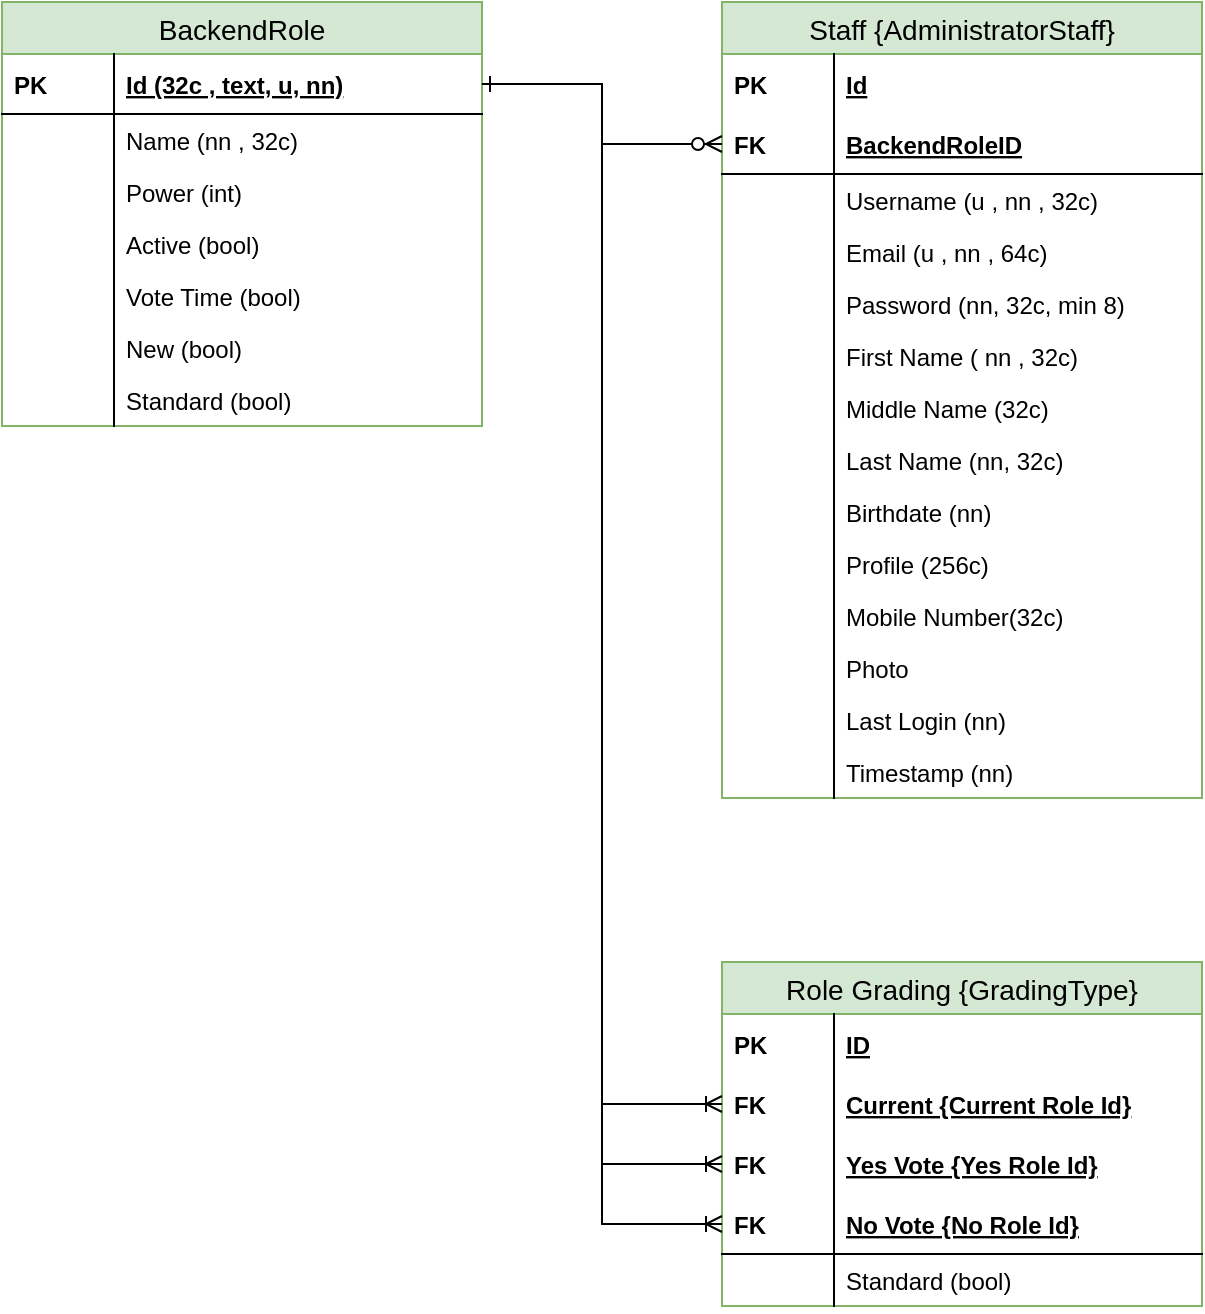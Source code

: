 <mxfile version="13.9.9" type="device"><diagram id="rkv69r_t6e4flx37H02J" name="Page-1"><mxGraphModel dx="2692" dy="607" grid="1" gridSize="10" guides="1" tooltips="1" connect="1" arrows="1" fold="1" page="1" pageScale="1" pageWidth="827" pageHeight="1169" math="0" shadow="0"><root><mxCell id="0"/><mxCell id="1" parent="0"/><mxCell id="wZ4C_13E0wKe-lg_tAVg-1" value="BackendRole" style="swimlane;fontStyle=0;childLayout=stackLayout;horizontal=1;startSize=26;horizontalStack=0;resizeParent=1;resizeParentMax=0;resizeLast=0;collapsible=1;marginBottom=0;swimlaneFillColor=#ffffff;align=center;fontSize=14;fillColor=#d5e8d4;strokeColor=#82b366;" parent="1" vertex="1"><mxGeometry x="-1600" y="40" width="240" height="212" as="geometry"/></mxCell><mxCell id="wZ4C_13E0wKe-lg_tAVg-2" value="Id (32c , text, u, nn)" style="shape=partialRectangle;top=0;left=0;right=0;bottom=1;align=left;verticalAlign=middle;fillColor=none;spacingLeft=60;spacingRight=4;overflow=hidden;rotatable=0;points=[[0,0.5],[1,0.5]];portConstraint=eastwest;dropTarget=0;fontStyle=5;fontSize=12;" parent="wZ4C_13E0wKe-lg_tAVg-1" vertex="1"><mxGeometry y="26" width="240" height="30" as="geometry"/></mxCell><mxCell id="wZ4C_13E0wKe-lg_tAVg-3" value="PK" style="shape=partialRectangle;fontStyle=1;top=0;left=0;bottom=0;fillColor=none;align=left;verticalAlign=middle;spacingLeft=4;spacingRight=4;overflow=hidden;rotatable=0;points=[];portConstraint=eastwest;part=1;fontSize=12;" parent="wZ4C_13E0wKe-lg_tAVg-2" vertex="1" connectable="0"><mxGeometry width="56" height="30" as="geometry"/></mxCell><mxCell id="wZ4C_13E0wKe-lg_tAVg-4" value="Name (nn , 32c)" style="shape=partialRectangle;top=0;left=0;right=0;bottom=0;align=left;verticalAlign=top;fillColor=none;spacingLeft=60;spacingRight=4;overflow=hidden;rotatable=0;points=[[0,0.5],[1,0.5]];portConstraint=eastwest;dropTarget=0;fontSize=12;" parent="wZ4C_13E0wKe-lg_tAVg-1" vertex="1"><mxGeometry y="56" width="240" height="26" as="geometry"/></mxCell><mxCell id="wZ4C_13E0wKe-lg_tAVg-5" value="" style="shape=partialRectangle;top=0;left=0;bottom=0;fillColor=none;align=left;verticalAlign=top;spacingLeft=4;spacingRight=4;overflow=hidden;rotatable=0;points=[];portConstraint=eastwest;part=1;fontSize=12;" parent="wZ4C_13E0wKe-lg_tAVg-4" vertex="1" connectable="0"><mxGeometry width="56" height="26" as="geometry"/></mxCell><mxCell id="wZ4C_13E0wKe-lg_tAVg-6" value="Power (int)" style="shape=partialRectangle;top=0;left=0;right=0;bottom=0;align=left;verticalAlign=top;fillColor=none;spacingLeft=60;spacingRight=4;overflow=hidden;rotatable=0;points=[[0,0.5],[1,0.5]];portConstraint=eastwest;dropTarget=0;fontSize=12;" parent="wZ4C_13E0wKe-lg_tAVg-1" vertex="1"><mxGeometry y="82" width="240" height="26" as="geometry"/></mxCell><mxCell id="wZ4C_13E0wKe-lg_tAVg-7" value="" style="shape=partialRectangle;top=0;left=0;bottom=0;fillColor=none;align=left;verticalAlign=top;spacingLeft=4;spacingRight=4;overflow=hidden;rotatable=0;points=[];portConstraint=eastwest;part=1;fontSize=12;" parent="wZ4C_13E0wKe-lg_tAVg-6" vertex="1" connectable="0"><mxGeometry width="56" height="26" as="geometry"/></mxCell><mxCell id="wZ4C_13E0wKe-lg_tAVg-8" value="Active (bool)" style="shape=partialRectangle;top=0;left=0;right=0;bottom=0;align=left;verticalAlign=top;fillColor=none;spacingLeft=60;spacingRight=4;overflow=hidden;rotatable=0;points=[[0,0.5],[1,0.5]];portConstraint=eastwest;dropTarget=0;fontSize=12;" parent="wZ4C_13E0wKe-lg_tAVg-1" vertex="1"><mxGeometry y="108" width="240" height="26" as="geometry"/></mxCell><mxCell id="wZ4C_13E0wKe-lg_tAVg-9" value="" style="shape=partialRectangle;top=0;left=0;bottom=0;fillColor=none;align=left;verticalAlign=top;spacingLeft=4;spacingRight=4;overflow=hidden;rotatable=0;points=[];portConstraint=eastwest;part=1;fontSize=12;" parent="wZ4C_13E0wKe-lg_tAVg-8" vertex="1" connectable="0"><mxGeometry width="56" height="26" as="geometry"/></mxCell><mxCell id="t--wkPFh0QXz2PjKRoIQ-45" value="Vote Time (bool)" style="shape=partialRectangle;top=0;left=0;right=0;bottom=0;align=left;verticalAlign=top;fillColor=none;spacingLeft=60;spacingRight=4;overflow=hidden;rotatable=0;points=[[0,0.5],[1,0.5]];portConstraint=eastwest;dropTarget=0;fontSize=12;" vertex="1" parent="wZ4C_13E0wKe-lg_tAVg-1"><mxGeometry y="134" width="240" height="26" as="geometry"/></mxCell><mxCell id="t--wkPFh0QXz2PjKRoIQ-46" value="" style="shape=partialRectangle;top=0;left=0;bottom=0;fillColor=none;align=left;verticalAlign=top;spacingLeft=4;spacingRight=4;overflow=hidden;rotatable=0;points=[];portConstraint=eastwest;part=1;fontSize=12;" vertex="1" connectable="0" parent="t--wkPFh0QXz2PjKRoIQ-45"><mxGeometry width="56" height="26" as="geometry"/></mxCell><mxCell id="t--wkPFh0QXz2PjKRoIQ-47" value="New (bool)" style="shape=partialRectangle;top=0;left=0;right=0;bottom=0;align=left;verticalAlign=top;fillColor=none;spacingLeft=60;spacingRight=4;overflow=hidden;rotatable=0;points=[[0,0.5],[1,0.5]];portConstraint=eastwest;dropTarget=0;fontSize=12;" vertex="1" parent="wZ4C_13E0wKe-lg_tAVg-1"><mxGeometry y="160" width="240" height="26" as="geometry"/></mxCell><mxCell id="t--wkPFh0QXz2PjKRoIQ-48" value="" style="shape=partialRectangle;top=0;left=0;bottom=0;fillColor=none;align=left;verticalAlign=top;spacingLeft=4;spacingRight=4;overflow=hidden;rotatable=0;points=[];portConstraint=eastwest;part=1;fontSize=12;" vertex="1" connectable="0" parent="t--wkPFh0QXz2PjKRoIQ-47"><mxGeometry width="56" height="26" as="geometry"/></mxCell><mxCell id="wZ4C_13E0wKe-lg_tAVg-12" value="Standard (bool)" style="shape=partialRectangle;top=0;left=0;right=0;bottom=0;align=left;verticalAlign=top;fillColor=none;spacingLeft=60;spacingRight=4;overflow=hidden;rotatable=0;points=[[0,0.5],[1,0.5]];portConstraint=eastwest;dropTarget=0;fontSize=12;" parent="wZ4C_13E0wKe-lg_tAVg-1" vertex="1"><mxGeometry y="186" width="240" height="26" as="geometry"/></mxCell><mxCell id="wZ4C_13E0wKe-lg_tAVg-13" value="" style="shape=partialRectangle;top=0;left=0;bottom=0;fillColor=none;align=left;verticalAlign=top;spacingLeft=4;spacingRight=4;overflow=hidden;rotatable=0;points=[];portConstraint=eastwest;part=1;fontSize=12;" parent="wZ4C_13E0wKe-lg_tAVg-12" vertex="1" connectable="0"><mxGeometry width="56" height="26" as="geometry"/></mxCell><mxCell id="t--wkPFh0QXz2PjKRoIQ-1" value="Staff {AdministratorStaff}" style="swimlane;fontStyle=0;childLayout=stackLayout;horizontal=1;startSize=26;fillColor=#d5e8d4;horizontalStack=0;resizeParent=1;resizeParentMax=0;resizeLast=0;collapsible=1;marginBottom=0;swimlaneFillColor=#ffffff;align=center;fontSize=14;strokeColor=#82b366;" vertex="1" parent="1"><mxGeometry x="-1240" y="40" width="240" height="398" as="geometry"/></mxCell><mxCell id="t--wkPFh0QXz2PjKRoIQ-2" value="Id" style="shape=partialRectangle;top=0;left=0;right=0;bottom=0;align=left;verticalAlign=middle;fillColor=none;spacingLeft=60;spacingRight=4;overflow=hidden;rotatable=0;points=[[0,0.5],[1,0.5]];portConstraint=eastwest;dropTarget=0;fontStyle=5;fontSize=12;" vertex="1" parent="t--wkPFh0QXz2PjKRoIQ-1"><mxGeometry y="26" width="240" height="30" as="geometry"/></mxCell><mxCell id="t--wkPFh0QXz2PjKRoIQ-3" value="PK" style="shape=partialRectangle;fontStyle=1;top=0;left=0;bottom=0;fillColor=none;align=left;verticalAlign=middle;spacingLeft=4;spacingRight=4;overflow=hidden;rotatable=0;points=[];portConstraint=eastwest;part=1;fontSize=12;" vertex="1" connectable="0" parent="t--wkPFh0QXz2PjKRoIQ-2"><mxGeometry width="56" height="30" as="geometry"/></mxCell><mxCell id="t--wkPFh0QXz2PjKRoIQ-4" value="BackendRoleID" style="shape=partialRectangle;top=0;left=0;right=0;bottom=1;align=left;verticalAlign=middle;fillColor=none;spacingLeft=60;spacingRight=4;overflow=hidden;rotatable=0;points=[[0,0.5],[1,0.5]];portConstraint=eastwest;dropTarget=0;fontStyle=5;fontSize=12;" vertex="1" parent="t--wkPFh0QXz2PjKRoIQ-1"><mxGeometry y="56" width="240" height="30" as="geometry"/></mxCell><mxCell id="t--wkPFh0QXz2PjKRoIQ-5" value="FK" style="shape=partialRectangle;fontStyle=1;top=0;left=0;bottom=0;fillColor=none;align=left;verticalAlign=middle;spacingLeft=4;spacingRight=4;overflow=hidden;rotatable=0;points=[];portConstraint=eastwest;part=1;fontSize=12;" vertex="1" connectable="0" parent="t--wkPFh0QXz2PjKRoIQ-4"><mxGeometry width="56" height="30" as="geometry"/></mxCell><mxCell id="t--wkPFh0QXz2PjKRoIQ-6" value="Username (u , nn , 32c)" style="shape=partialRectangle;top=0;left=0;right=0;bottom=0;align=left;verticalAlign=top;fillColor=none;spacingLeft=60;spacingRight=4;overflow=hidden;rotatable=0;points=[[0,0.5],[1,0.5]];portConstraint=eastwest;dropTarget=0;fontSize=12;" vertex="1" parent="t--wkPFh0QXz2PjKRoIQ-1"><mxGeometry y="86" width="240" height="26" as="geometry"/></mxCell><mxCell id="t--wkPFh0QXz2PjKRoIQ-7" value="" style="shape=partialRectangle;top=0;left=0;bottom=0;fillColor=none;align=left;verticalAlign=top;spacingLeft=4;spacingRight=4;overflow=hidden;rotatable=0;points=[];portConstraint=eastwest;part=1;fontSize=12;" vertex="1" connectable="0" parent="t--wkPFh0QXz2PjKRoIQ-6"><mxGeometry width="56" height="26" as="geometry"/></mxCell><mxCell id="t--wkPFh0QXz2PjKRoIQ-8" value="Email (u , nn , 64c)" style="shape=partialRectangle;top=0;left=0;right=0;bottom=0;align=left;verticalAlign=top;fillColor=none;spacingLeft=60;spacingRight=4;overflow=hidden;rotatable=0;points=[[0,0.5],[1,0.5]];portConstraint=eastwest;dropTarget=0;fontSize=12;" vertex="1" parent="t--wkPFh0QXz2PjKRoIQ-1"><mxGeometry y="112" width="240" height="26" as="geometry"/></mxCell><mxCell id="t--wkPFh0QXz2PjKRoIQ-9" value="" style="shape=partialRectangle;top=0;left=0;bottom=0;fillColor=none;align=left;verticalAlign=top;spacingLeft=4;spacingRight=4;overflow=hidden;rotatable=0;points=[];portConstraint=eastwest;part=1;fontSize=12;" vertex="1" connectable="0" parent="t--wkPFh0QXz2PjKRoIQ-8"><mxGeometry width="56" height="26" as="geometry"/></mxCell><mxCell id="t--wkPFh0QXz2PjKRoIQ-10" value="Password (nn, 32c, min 8)" style="shape=partialRectangle;top=0;left=0;right=0;bottom=0;align=left;verticalAlign=top;fillColor=none;spacingLeft=60;spacingRight=4;overflow=hidden;rotatable=0;points=[[0,0.5],[1,0.5]];portConstraint=eastwest;dropTarget=0;fontSize=12;" vertex="1" parent="t--wkPFh0QXz2PjKRoIQ-1"><mxGeometry y="138" width="240" height="26" as="geometry"/></mxCell><mxCell id="t--wkPFh0QXz2PjKRoIQ-11" value="" style="shape=partialRectangle;top=0;left=0;bottom=0;fillColor=none;align=left;verticalAlign=top;spacingLeft=4;spacingRight=4;overflow=hidden;rotatable=0;points=[];portConstraint=eastwest;part=1;fontSize=12;" vertex="1" connectable="0" parent="t--wkPFh0QXz2PjKRoIQ-10"><mxGeometry width="56" height="26" as="geometry"/></mxCell><mxCell id="t--wkPFh0QXz2PjKRoIQ-12" value="First Name ( nn , 32c)" style="shape=partialRectangle;top=0;left=0;right=0;bottom=0;align=left;verticalAlign=top;fillColor=none;spacingLeft=60;spacingRight=4;overflow=hidden;rotatable=0;points=[[0,0.5],[1,0.5]];portConstraint=eastwest;dropTarget=0;fontSize=12;" vertex="1" parent="t--wkPFh0QXz2PjKRoIQ-1"><mxGeometry y="164" width="240" height="26" as="geometry"/></mxCell><mxCell id="t--wkPFh0QXz2PjKRoIQ-13" value="" style="shape=partialRectangle;top=0;left=0;bottom=0;fillColor=none;align=left;verticalAlign=top;spacingLeft=4;spacingRight=4;overflow=hidden;rotatable=0;points=[];portConstraint=eastwest;part=1;fontSize=12;" vertex="1" connectable="0" parent="t--wkPFh0QXz2PjKRoIQ-12"><mxGeometry width="56" height="26" as="geometry"/></mxCell><mxCell id="t--wkPFh0QXz2PjKRoIQ-14" value="Middle Name (32c)" style="shape=partialRectangle;top=0;left=0;right=0;bottom=0;align=left;verticalAlign=top;fillColor=none;spacingLeft=60;spacingRight=4;overflow=hidden;rotatable=0;points=[[0,0.5],[1,0.5]];portConstraint=eastwest;dropTarget=0;fontSize=12;" vertex="1" parent="t--wkPFh0QXz2PjKRoIQ-1"><mxGeometry y="190" width="240" height="26" as="geometry"/></mxCell><mxCell id="t--wkPFh0QXz2PjKRoIQ-15" value="" style="shape=partialRectangle;top=0;left=0;bottom=0;fillColor=none;align=left;verticalAlign=top;spacingLeft=4;spacingRight=4;overflow=hidden;rotatable=0;points=[];portConstraint=eastwest;part=1;fontSize=12;" vertex="1" connectable="0" parent="t--wkPFh0QXz2PjKRoIQ-14"><mxGeometry width="56" height="26" as="geometry"/></mxCell><mxCell id="t--wkPFh0QXz2PjKRoIQ-16" value="Last Name (nn, 32c)" style="shape=partialRectangle;top=0;left=0;right=0;bottom=0;align=left;verticalAlign=top;fillColor=none;spacingLeft=60;spacingRight=4;overflow=hidden;rotatable=0;points=[[0,0.5],[1,0.5]];portConstraint=eastwest;dropTarget=0;fontSize=12;" vertex="1" parent="t--wkPFh0QXz2PjKRoIQ-1"><mxGeometry y="216" width="240" height="26" as="geometry"/></mxCell><mxCell id="t--wkPFh0QXz2PjKRoIQ-17" value="" style="shape=partialRectangle;top=0;left=0;bottom=0;fillColor=none;align=left;verticalAlign=top;spacingLeft=4;spacingRight=4;overflow=hidden;rotatable=0;points=[];portConstraint=eastwest;part=1;fontSize=12;" vertex="1" connectable="0" parent="t--wkPFh0QXz2PjKRoIQ-16"><mxGeometry width="56" height="26" as="geometry"/></mxCell><mxCell id="t--wkPFh0QXz2PjKRoIQ-18" value="Birthdate (nn)" style="shape=partialRectangle;top=0;left=0;right=0;bottom=0;align=left;verticalAlign=top;fillColor=none;spacingLeft=60;spacingRight=4;overflow=hidden;rotatable=0;points=[[0,0.5],[1,0.5]];portConstraint=eastwest;dropTarget=0;fontSize=12;" vertex="1" parent="t--wkPFh0QXz2PjKRoIQ-1"><mxGeometry y="242" width="240" height="26" as="geometry"/></mxCell><mxCell id="t--wkPFh0QXz2PjKRoIQ-19" value="" style="shape=partialRectangle;top=0;left=0;bottom=0;fillColor=none;align=left;verticalAlign=top;spacingLeft=4;spacingRight=4;overflow=hidden;rotatable=0;points=[];portConstraint=eastwest;part=1;fontSize=12;" vertex="1" connectable="0" parent="t--wkPFh0QXz2PjKRoIQ-18"><mxGeometry width="56" height="26" as="geometry"/></mxCell><mxCell id="t--wkPFh0QXz2PjKRoIQ-20" value="Profile (256c)" style="shape=partialRectangle;top=0;left=0;right=0;bottom=0;align=left;verticalAlign=top;fillColor=none;spacingLeft=60;spacingRight=4;overflow=hidden;rotatable=0;points=[[0,0.5],[1,0.5]];portConstraint=eastwest;dropTarget=0;fontSize=12;" vertex="1" parent="t--wkPFh0QXz2PjKRoIQ-1"><mxGeometry y="268" width="240" height="26" as="geometry"/></mxCell><mxCell id="t--wkPFh0QXz2PjKRoIQ-21" value="" style="shape=partialRectangle;top=0;left=0;bottom=0;fillColor=none;align=left;verticalAlign=top;spacingLeft=4;spacingRight=4;overflow=hidden;rotatable=0;points=[];portConstraint=eastwest;part=1;fontSize=12;" vertex="1" connectable="0" parent="t--wkPFh0QXz2PjKRoIQ-20"><mxGeometry width="56" height="26" as="geometry"/></mxCell><mxCell id="t--wkPFh0QXz2PjKRoIQ-22" value="Mobile Number(32c)" style="shape=partialRectangle;top=0;left=0;right=0;bottom=0;align=left;verticalAlign=top;fillColor=none;spacingLeft=60;spacingRight=4;overflow=hidden;rotatable=0;points=[[0,0.5],[1,0.5]];portConstraint=eastwest;dropTarget=0;fontSize=12;" vertex="1" parent="t--wkPFh0QXz2PjKRoIQ-1"><mxGeometry y="294" width="240" height="26" as="geometry"/></mxCell><mxCell id="t--wkPFh0QXz2PjKRoIQ-23" value="" style="shape=partialRectangle;top=0;left=0;bottom=0;fillColor=none;align=left;verticalAlign=top;spacingLeft=4;spacingRight=4;overflow=hidden;rotatable=0;points=[];portConstraint=eastwest;part=1;fontSize=12;" vertex="1" connectable="0" parent="t--wkPFh0QXz2PjKRoIQ-22"><mxGeometry width="56" height="26" as="geometry"/></mxCell><mxCell id="t--wkPFh0QXz2PjKRoIQ-24" value="Photo" style="shape=partialRectangle;top=0;left=0;right=0;bottom=0;align=left;verticalAlign=top;fillColor=none;spacingLeft=60;spacingRight=4;overflow=hidden;rotatable=0;points=[[0,0.5],[1,0.5]];portConstraint=eastwest;dropTarget=0;fontSize=12;" vertex="1" parent="t--wkPFh0QXz2PjKRoIQ-1"><mxGeometry y="320" width="240" height="26" as="geometry"/></mxCell><mxCell id="t--wkPFh0QXz2PjKRoIQ-25" value="" style="shape=partialRectangle;top=0;left=0;bottom=0;fillColor=none;align=left;verticalAlign=top;spacingLeft=4;spacingRight=4;overflow=hidden;rotatable=0;points=[];portConstraint=eastwest;part=1;fontSize=12;" vertex="1" connectable="0" parent="t--wkPFh0QXz2PjKRoIQ-24"><mxGeometry width="56" height="26" as="geometry"/></mxCell><mxCell id="t--wkPFh0QXz2PjKRoIQ-26" value="Last Login (nn)" style="shape=partialRectangle;top=0;left=0;right=0;bottom=0;align=left;verticalAlign=top;fillColor=none;spacingLeft=60;spacingRight=4;overflow=hidden;rotatable=0;points=[[0,0.5],[1,0.5]];portConstraint=eastwest;dropTarget=0;fontSize=12;" vertex="1" parent="t--wkPFh0QXz2PjKRoIQ-1"><mxGeometry y="346" width="240" height="26" as="geometry"/></mxCell><mxCell id="t--wkPFh0QXz2PjKRoIQ-27" value="" style="shape=partialRectangle;top=0;left=0;bottom=0;fillColor=none;align=left;verticalAlign=top;spacingLeft=4;spacingRight=4;overflow=hidden;rotatable=0;points=[];portConstraint=eastwest;part=1;fontSize=12;" vertex="1" connectable="0" parent="t--wkPFh0QXz2PjKRoIQ-26"><mxGeometry width="56" height="26" as="geometry"/></mxCell><mxCell id="t--wkPFh0QXz2PjKRoIQ-28" value="Timestamp (nn)" style="shape=partialRectangle;top=0;left=0;right=0;bottom=0;align=left;verticalAlign=top;fillColor=none;spacingLeft=60;spacingRight=4;overflow=hidden;rotatable=0;points=[[0,0.5],[1,0.5]];portConstraint=eastwest;dropTarget=0;fontSize=12;" vertex="1" parent="t--wkPFh0QXz2PjKRoIQ-1"><mxGeometry y="372" width="240" height="26" as="geometry"/></mxCell><mxCell id="t--wkPFh0QXz2PjKRoIQ-29" value="" style="shape=partialRectangle;top=0;left=0;bottom=0;fillColor=none;align=left;verticalAlign=top;spacingLeft=4;spacingRight=4;overflow=hidden;rotatable=0;points=[];portConstraint=eastwest;part=1;fontSize=12;" vertex="1" connectable="0" parent="t--wkPFh0QXz2PjKRoIQ-28"><mxGeometry width="56" height="26" as="geometry"/></mxCell><mxCell id="t--wkPFh0QXz2PjKRoIQ-30" style="edgeStyle=orthogonalEdgeStyle;rounded=0;orthogonalLoop=1;jettySize=auto;html=1;startArrow=ERone;startFill=0;endArrow=ERzeroToMany;endFill=1;" edge="1" parent="1" source="wZ4C_13E0wKe-lg_tAVg-2" target="t--wkPFh0QXz2PjKRoIQ-4"><mxGeometry relative="1" as="geometry"/></mxCell><mxCell id="t--wkPFh0QXz2PjKRoIQ-31" value="Role Grading {GradingType}" style="swimlane;fontStyle=0;childLayout=stackLayout;horizontal=1;startSize=26;fillColor=#d5e8d4;horizontalStack=0;resizeParent=1;resizeParentMax=0;resizeLast=0;collapsible=1;marginBottom=0;swimlaneFillColor=#ffffff;align=center;fontSize=14;strokeColor=#82b366;" vertex="1" parent="1"><mxGeometry x="-1240" y="520" width="240" height="172" as="geometry"/></mxCell><mxCell id="t--wkPFh0QXz2PjKRoIQ-32" value="ID" style="shape=partialRectangle;top=0;left=0;right=0;bottom=0;align=left;verticalAlign=middle;fillColor=none;spacingLeft=60;spacingRight=4;overflow=hidden;rotatable=0;points=[[0,0.5],[1,0.5]];portConstraint=eastwest;dropTarget=0;fontStyle=5;fontSize=12;" vertex="1" parent="t--wkPFh0QXz2PjKRoIQ-31"><mxGeometry y="26" width="240" height="30" as="geometry"/></mxCell><mxCell id="t--wkPFh0QXz2PjKRoIQ-33" value="PK" style="shape=partialRectangle;fontStyle=1;top=0;left=0;bottom=0;fillColor=none;align=left;verticalAlign=middle;spacingLeft=4;spacingRight=4;overflow=hidden;rotatable=0;points=[];portConstraint=eastwest;part=1;fontSize=12;" vertex="1" connectable="0" parent="t--wkPFh0QXz2PjKRoIQ-32"><mxGeometry width="56" height="30" as="geometry"/></mxCell><mxCell id="t--wkPFh0QXz2PjKRoIQ-34" value="Current {Current Role Id}" style="shape=partialRectangle;top=0;left=0;right=0;bottom=0;align=left;verticalAlign=middle;fillColor=none;spacingLeft=60;spacingRight=4;overflow=hidden;rotatable=0;points=[[0,0.5],[1,0.5]];portConstraint=eastwest;dropTarget=0;fontStyle=5;fontSize=12;" vertex="1" parent="t--wkPFh0QXz2PjKRoIQ-31"><mxGeometry y="56" width="240" height="30" as="geometry"/></mxCell><mxCell id="t--wkPFh0QXz2PjKRoIQ-35" value="FK" style="shape=partialRectangle;fontStyle=1;top=0;left=0;bottom=0;fillColor=none;align=left;verticalAlign=middle;spacingLeft=4;spacingRight=4;overflow=hidden;rotatable=0;points=[];portConstraint=eastwest;part=1;fontSize=12;" vertex="1" connectable="0" parent="t--wkPFh0QXz2PjKRoIQ-34"><mxGeometry width="56" height="30" as="geometry"/></mxCell><mxCell id="t--wkPFh0QXz2PjKRoIQ-36" value="Yes Vote {Yes Role Id}" style="shape=partialRectangle;top=0;left=0;right=0;bottom=0;align=left;verticalAlign=middle;fillColor=none;spacingLeft=60;spacingRight=4;overflow=hidden;rotatable=0;points=[[0,0.5],[1,0.5]];portConstraint=eastwest;dropTarget=0;fontStyle=5;fontSize=12;" vertex="1" parent="t--wkPFh0QXz2PjKRoIQ-31"><mxGeometry y="86" width="240" height="30" as="geometry"/></mxCell><mxCell id="t--wkPFh0QXz2PjKRoIQ-37" value="FK" style="shape=partialRectangle;fontStyle=1;top=0;left=0;bottom=0;fillColor=none;align=left;verticalAlign=middle;spacingLeft=4;spacingRight=4;overflow=hidden;rotatable=0;points=[];portConstraint=eastwest;part=1;fontSize=12;" vertex="1" connectable="0" parent="t--wkPFh0QXz2PjKRoIQ-36"><mxGeometry width="56" height="30" as="geometry"/></mxCell><mxCell id="t--wkPFh0QXz2PjKRoIQ-38" value="No Vote {No Role Id}" style="shape=partialRectangle;top=0;left=0;right=0;bottom=1;align=left;verticalAlign=middle;fillColor=none;spacingLeft=60;spacingRight=4;overflow=hidden;rotatable=0;points=[[0,0.5],[1,0.5]];portConstraint=eastwest;dropTarget=0;fontStyle=5;fontSize=12;" vertex="1" parent="t--wkPFh0QXz2PjKRoIQ-31"><mxGeometry y="116" width="240" height="30" as="geometry"/></mxCell><mxCell id="t--wkPFh0QXz2PjKRoIQ-39" value="FK" style="shape=partialRectangle;fontStyle=1;top=0;left=0;bottom=0;fillColor=none;align=left;verticalAlign=middle;spacingLeft=4;spacingRight=4;overflow=hidden;rotatable=0;points=[];portConstraint=eastwest;part=1;fontSize=12;" vertex="1" connectable="0" parent="t--wkPFh0QXz2PjKRoIQ-38"><mxGeometry width="56" height="30" as="geometry"/></mxCell><mxCell id="t--wkPFh0QXz2PjKRoIQ-40" value="Standard (bool)" style="shape=partialRectangle;top=0;left=0;right=0;bottom=0;align=left;verticalAlign=top;fillColor=none;spacingLeft=60;spacingRight=4;overflow=hidden;rotatable=0;points=[[0,0.5],[1,0.5]];portConstraint=eastwest;dropTarget=0;fontSize=12;" vertex="1" parent="t--wkPFh0QXz2PjKRoIQ-31"><mxGeometry y="146" width="240" height="26" as="geometry"/></mxCell><mxCell id="t--wkPFh0QXz2PjKRoIQ-41" value="" style="shape=partialRectangle;top=0;left=0;bottom=0;fillColor=none;align=left;verticalAlign=top;spacingLeft=4;spacingRight=4;overflow=hidden;rotatable=0;points=[];portConstraint=eastwest;part=1;fontSize=12;" vertex="1" connectable="0" parent="t--wkPFh0QXz2PjKRoIQ-40"><mxGeometry width="56" height="26" as="geometry"/></mxCell><mxCell id="t--wkPFh0QXz2PjKRoIQ-42" style="edgeStyle=orthogonalEdgeStyle;rounded=0;orthogonalLoop=1;jettySize=auto;html=1;entryX=0;entryY=0.5;entryDx=0;entryDy=0;startArrow=ERone;startFill=0;endArrow=ERoneToMany;endFill=0;" edge="1" parent="1" source="wZ4C_13E0wKe-lg_tAVg-2" target="t--wkPFh0QXz2PjKRoIQ-34"><mxGeometry relative="1" as="geometry"/></mxCell><mxCell id="t--wkPFh0QXz2PjKRoIQ-43" style="edgeStyle=orthogonalEdgeStyle;rounded=0;orthogonalLoop=1;jettySize=auto;html=1;startArrow=ERone;startFill=0;endArrow=ERoneToMany;endFill=0;" edge="1" parent="1" source="wZ4C_13E0wKe-lg_tAVg-2" target="t--wkPFh0QXz2PjKRoIQ-36"><mxGeometry relative="1" as="geometry"/></mxCell><mxCell id="t--wkPFh0QXz2PjKRoIQ-44" style="edgeStyle=orthogonalEdgeStyle;rounded=0;orthogonalLoop=1;jettySize=auto;html=1;startArrow=ERone;startFill=0;endArrow=ERoneToMany;endFill=0;" edge="1" parent="1" source="wZ4C_13E0wKe-lg_tAVg-2" target="t--wkPFh0QXz2PjKRoIQ-38"><mxGeometry relative="1" as="geometry"/></mxCell></root></mxGraphModel></diagram></mxfile>